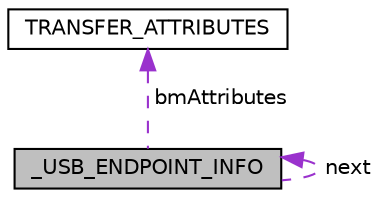 digraph "_USB_ENDPOINT_INFO"
{
  edge [fontname="Helvetica",fontsize="10",labelfontname="Helvetica",labelfontsize="10"];
  node [fontname="Helvetica",fontsize="10",shape=record];
  Node1 [label="_USB_ENDPOINT_INFO",height=0.2,width=0.4,color="black", fillcolor="grey75", style="filled", fontcolor="black"];
  Node1 -> Node1 [dir="back",color="darkorchid3",fontsize="10",style="dashed",label=" next" ];
  Node2 -> Node1 [dir="back",color="darkorchid3",fontsize="10",style="dashed",label=" bmAttributes" ];
  Node2 [label="TRANSFER_ATTRIBUTES",height=0.2,width=0.4,color="black", fillcolor="white", style="filled",URL="$union_t_r_a_n_s_f_e_r___a_t_t_r_i_b_u_t_e_s.html"];
}

